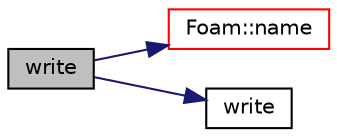 digraph "write"
{
  bgcolor="transparent";
  edge [fontname="Helvetica",fontsize="10",labelfontname="Helvetica",labelfontsize="10"];
  node [fontname="Helvetica",fontsize="10",shape=record];
  rankdir="LR";
  Node773 [label="write",height=0.2,width=0.4,color="black", fillcolor="grey75", style="filled", fontcolor="black"];
  Node773 -> Node774 [color="midnightblue",fontsize="10",style="solid",fontname="Helvetica"];
  Node774 [label="Foam::name",height=0.2,width=0.4,color="red",URL="$a21851.html#adcb0df2bd4953cb6bb390272d8263c3a",tooltip="Return a string representation of a complex. "];
  Node773 -> Node777 [color="midnightblue",fontsize="10",style="solid",fontname="Helvetica"];
  Node777 [label="write",height=0.2,width=0.4,color="black",URL="$a20072.html#a8f30b3c2179b03a7acf273e9dea43342"];
}
